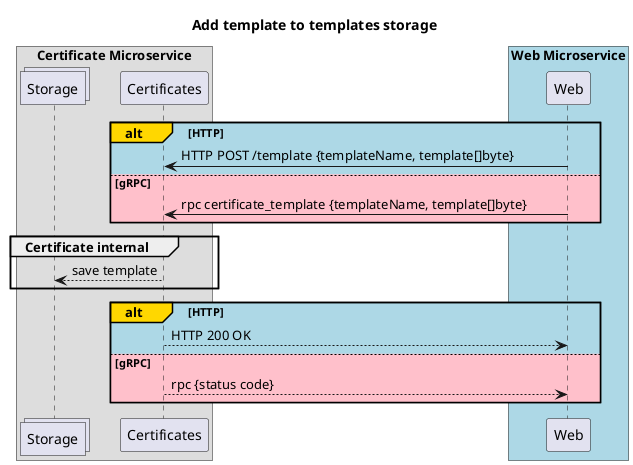 @startuml
title Add template to templates storage

box Certificate Microservice
collections Storage as str
participant Certificates as crt
end box 

box "Web Microservice" #LightBlue
participant Web as web
end box 

alt#Gold #LightBlue HTTP
    web -> crt: HTTP POST /template {templateName, template[]byte}
else #Pink gRPC
    web -> crt: rpc certificate_template {templateName, template[]byte}
end

group Certificate internal 
  str <-- crt : save template
end

alt#Gold #LightBlue HTTP
    crt --> web: HTTP 200 OK
else #Pink gRPC
    crt --> web: rpc {status code}
end

@enduml
